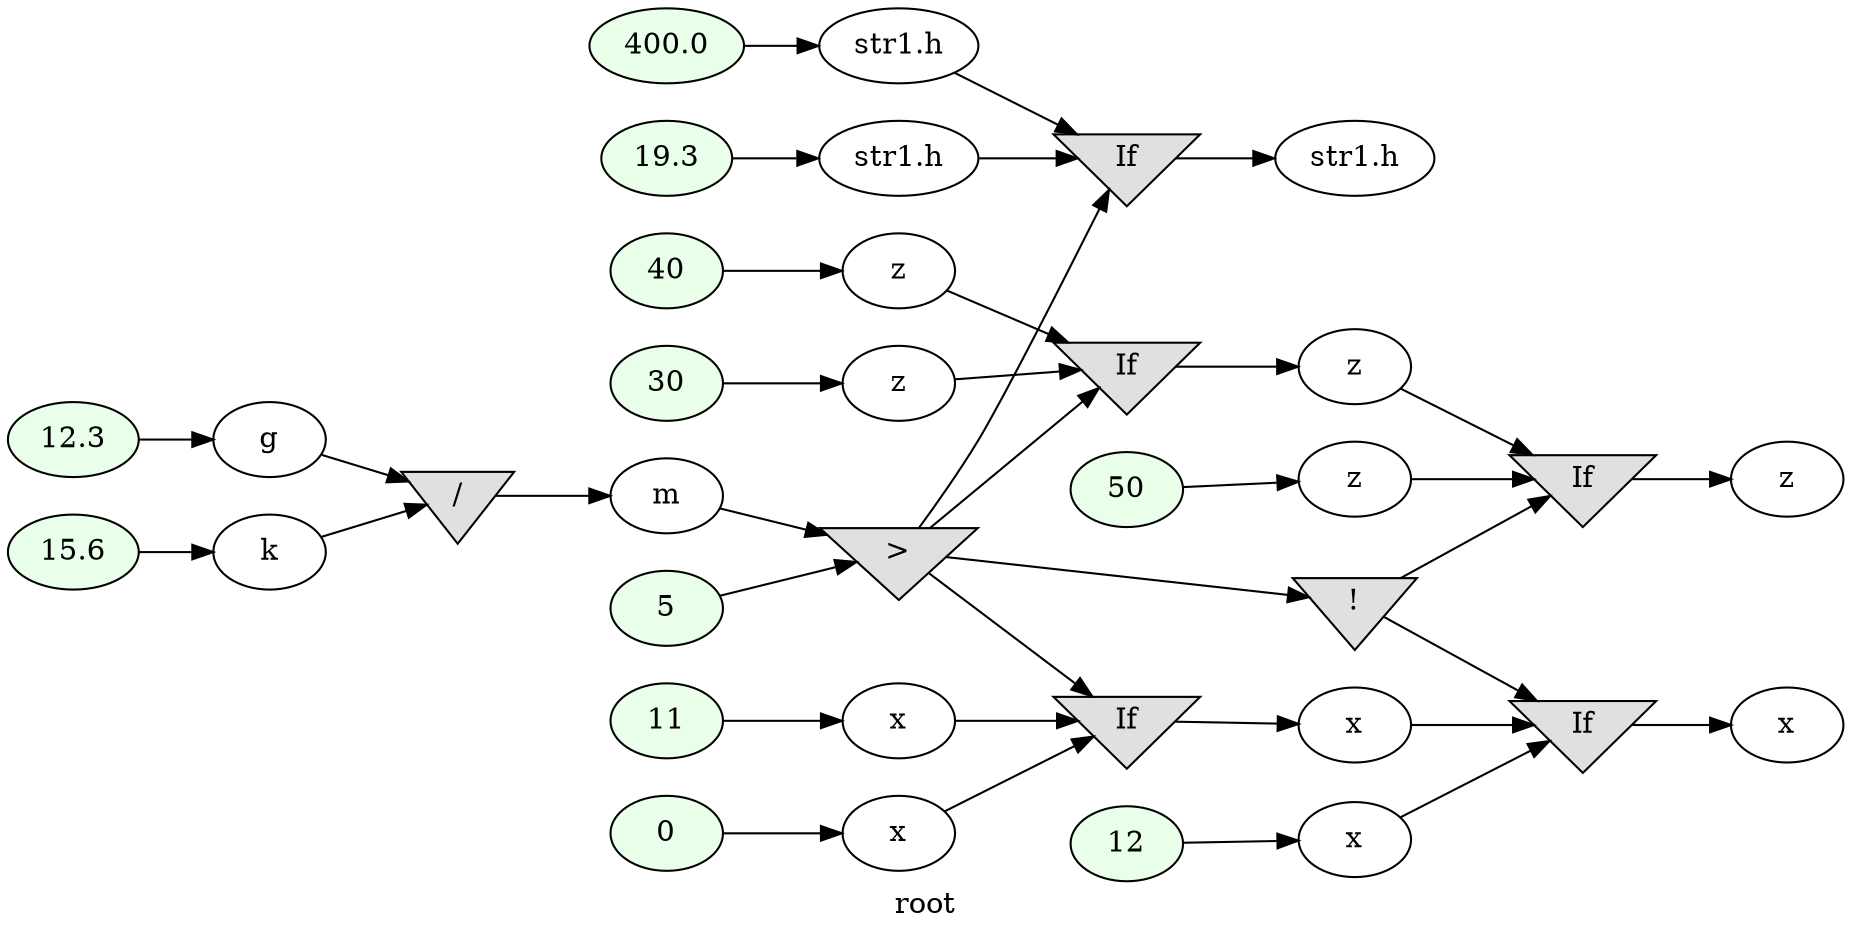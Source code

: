digraph G
{
rankdir=LR;
label = "root";
	node_000001 [ label = "19.3", style=filled, fillcolor="#E9FFE9" ]
	node_000002 [ label = "str1.h" ]
	node_000003 [ label = "12.3", style=filled, fillcolor="#E9FFE9" ]
	node_000004 [ label = "g" ]
	node_000005 [ label = "15.6", style=filled, fillcolor="#E9FFE9" ]
	node_000006 [ label = "k" ]
	node_000007 [ label = "/", shape=invtriangle, style=filled, fillcolor="#E0E0E0" ]
	node_000008 [ label = "m" ]
	node_000009 [ label = "0", style=filled, fillcolor="#E9FFE9" ]
	node_000010 [ label = "x" ]
	node_000011 [ label = "30", style=filled, fillcolor="#E9FFE9" ]
	node_000012 [ label = "z" ]
	node_000013 [ label = "5", style=filled, fillcolor="#E9FFE9" ]
	node_000014 [ label = ">", shape=invtriangle, style=filled, fillcolor="#E0E0E0" ]
	node_000015 [ label = "40", style=filled, fillcolor="#E9FFE9" ]
	node_000016 [ label = "z" ]
	node_000017 [ label = "11", style=filled, fillcolor="#E9FFE9" ]
	node_000018 [ label = "x" ]
	node_000019 [ label = "400.0", style=filled, fillcolor="#E9FFE9" ]
	node_000020 [ label = "str1.h" ]
	node_000021 [ label = "If", shape=invtriangle, style=filled, fillcolor="#E0E0E0" ]
	node_000022 [ label = "z" ]
	node_000023 [ label = "If", shape=invtriangle, style=filled, fillcolor="#E0E0E0" ]
	node_000024 [ label = "x" ]
	node_000025 [ label = "If", shape=invtriangle, style=filled, fillcolor="#E0E0E0" ]
	node_000026 [ label = "str1.h" ]
	node_000027 [ label = "!", shape=invtriangle, style=filled, fillcolor="#E0E0E0" ]
	node_000028 [ label = "50", style=filled, fillcolor="#E9FFE9" ]
	node_000029 [ label = "z" ]
	node_000030 [ label = "12", style=filled, fillcolor="#E9FFE9" ]
	node_000031 [ label = "x" ]
	node_000032 [ label = "If", shape=invtriangle, style=filled, fillcolor="#E0E0E0" ]
	node_000033 [ label = "z" ]
	node_000034 [ label = "If", shape=invtriangle, style=filled, fillcolor="#E0E0E0" ]
	node_000035 [ label = "x" ]
	node_000001 -> node_000002
	node_000002 -> node_000025
	node_000003 -> node_000004
	node_000004 -> node_000007
	node_000005 -> node_000006
	node_000006 -> node_000007
	node_000007 -> node_000008
	node_000008 -> node_000014
	node_000009 -> node_000010
	node_000010 -> node_000023
	node_000011 -> node_000012
	node_000012 -> node_000021
	node_000013 -> node_000014
	node_000014 -> node_000021
	node_000014 -> node_000023
	node_000014 -> node_000025
	node_000014 -> node_000027
	node_000015 -> node_000016
	node_000016 -> node_000021
	node_000017 -> node_000018
	node_000018 -> node_000023
	node_000019 -> node_000020
	node_000020 -> node_000025
	node_000021 -> node_000022
	node_000022 -> node_000032
	node_000023 -> node_000024
	node_000024 -> node_000034
	node_000025 -> node_000026
	node_000027 -> node_000032
	node_000027 -> node_000034
	node_000028 -> node_000029
	node_000029 -> node_000032
	node_000030 -> node_000031
	node_000031 -> node_000034
	node_000032 -> node_000033
	node_000034 -> node_000035
}
